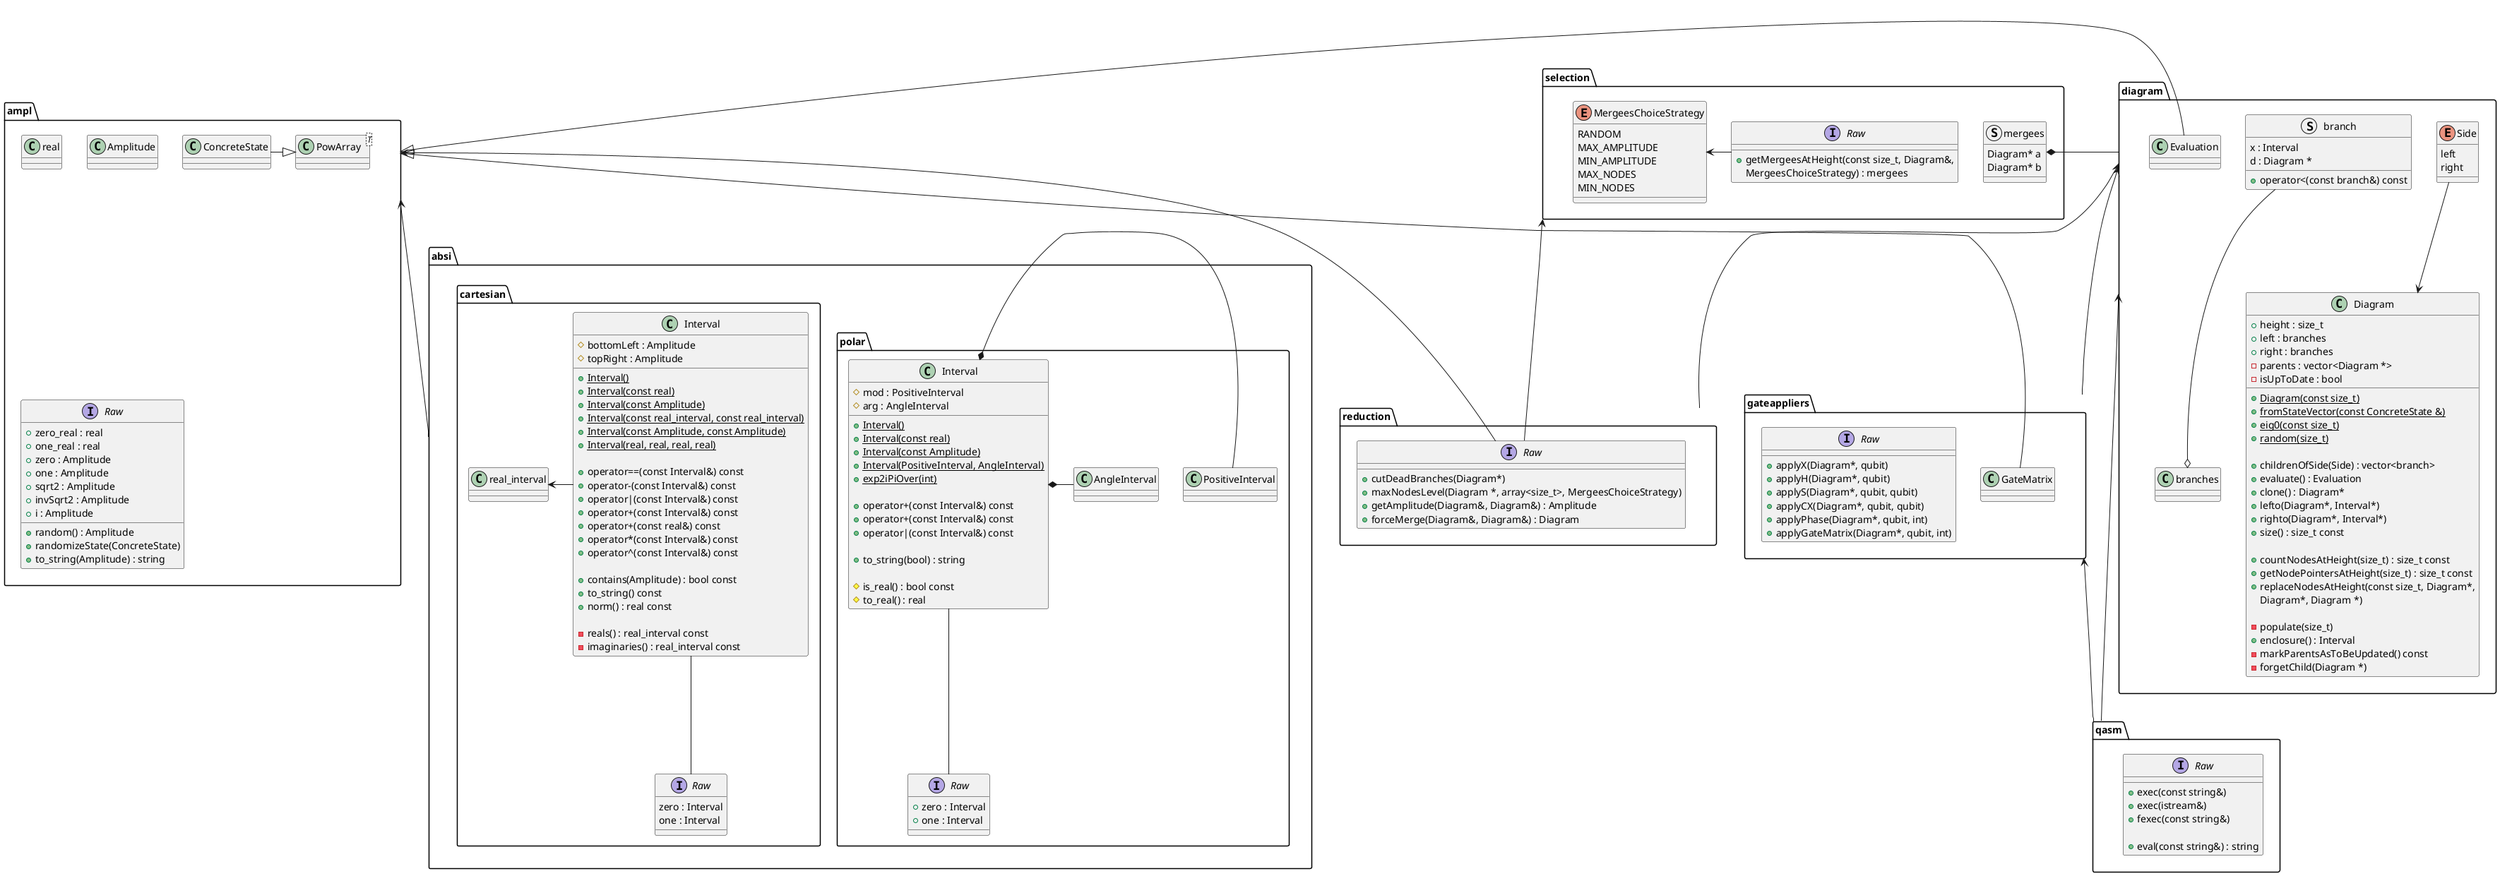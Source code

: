 @startuml Class diagram

' The "Raw" interface in a namespace refers to the functions and
' variables (most notably, constants) that are not related to any
' class or enum.

namespace ampl {
    class real
    class Amplitude

    interface Raw {
        + random() : Amplitude
        + randomizeState(ConcreteState)
        + to_string(Amplitude) : string

        + zero_real : real
        + one_real : real
        + zero : Amplitude
        + one : Amplitude
        + sqrt2 : Amplitude
        + invSqrt2 : Amplitude
        + i : Amplitude
    }

    class PowArray<T>
    class ConcreteState

    ConcreteState -|> PowArray
}

namespace absi {
    namespace polar {
        class PositiveInterval
        Interval *- PositiveInterval
        Interval *- AngleInterval

        class Interval {
            + {static} Interval()
            + {static} Interval(const real)
            + {static} Interval(const Amplitude)
            + {static} Interval(PositiveInterval, AngleInterval)
            + {static} exp2iPiOver(int)

            + operator+(const Interval&) const
            + operator+(const Interval&) const
            + operator|(const Interval&) const

            + to_string(bool) : string

            # is_real() : bool const
            # to_real() : real
            # mod : PositiveInterval
            # arg : AngleInterval
        }

        class AngleInterval

        interface Raw {
            + zero : Interval
            + one : Interval
        }

        Interval -- Raw
    }

    namespace cartesian {
        class real_interval

        class Interval {
            + {static} Interval()
            + {static} Interval(const real)
            + {static} Interval(const Amplitude)
            + {static} Interval(const real_interval, const real_interval)
            + {static} Interval(const Amplitude, const Amplitude)
            + {static} Interval(real, real, real, real)

            + operator==(const Interval&) const
            + operator-(const Interval&) const
            + operator|(const Interval&) const
            + operator+(const Interval&) const
            + operator+(const real&) const
            + operator*(const Interval&) const
            + operator^(const Interval&) const

            + contains(Amplitude) : bool const
            + to_string() const
            + norm() : real const

            - reals() : real_interval const
            - imaginaries() : real_interval const

            # bottomLeft : Amplitude
            # topRight : Amplitude
        }

        real_interval <- Interval
        interface Raw {
            zero : Interval
            one : Interval
        }

        Interval -- Raw
    }
}

ampl <-- absi

namespace diagram {
    enum Side {
        left
        right
    }
    Side --> Diagram

    struct branch {
        x : Interval
        d : Diagram *
        + operator<(const branch&) const
    }

    class branches
    branch --o branches

    class Evaluation

    ampl::PowArray <|- Evaluation

    class Diagram {
        + {static} Diagram(const size_t)
        + {static} fromStateVector(const ConcreteState &)
        + {static} eig0(const size_t)
        + {static} random(size_t)

        + childrenOfSide(Side) : vector<branch>
        + evaluate() : Evaluation
        + clone() : Diagram*
        + lefto(Diagram*, Interval*)
        + righto(Diagram*, Interval*)
        + size() : size_t const

        + countNodesAtHeight(size_t) : size_t const
        + getNodePointersAtHeight(size_t) : size_t const
        + replaceNodesAtHeight(const size_t, Diagram*,
            Diagram*, Diagram *)

        - populate(size_t)
        + enclosure() : Interval
        - markParentsAsToBeUpdated() const
        - forgetChild(Diagram *)

        + height : size_t
        + left : branches
        + right : branches
        - parents : vector<Diagram *>
        - isUpToDate : bool
    }
}

namespace gateappliers {
    interface Raw {
        + applyX(Diagram*, qubit)
        + applyH(Diagram*, qubit)
        + applyS(Diagram*, qubit, qubit)
        + applyCX(Diagram*, qubit, qubit)
        + applyPhase(Diagram*, qubit, int)
        + applyGateMatrix(Diagram*, qubit, int)
    }

    class GateMatrix

    ampl::PowMatrix <|- GateMatrix
}

diagram <-- gateappliers

namespace selection {
    enum MergeesChoiceStrategy
    {
        RANDOM
        MAX_AMPLITUDE
        MIN_AMPLITUDE
        MAX_NODES
        MIN_NODES
    }

    struct mergees {
        Diagram* a
        Diagram* b
    }
    mergees *- diagram::Diagram

    interface Raw {
        + getMergeesAtHeight(const size_t, Diagram&,
        MergeesChoiceStrategy) : mergees
    }

    MergeesChoiceStrategy <- Raw
}

namespace reduction {
    interface Raw {
        + cutDeadBranches(Diagram*)
        + maxNodesLevel(Diagram *, array<size_t>, MergeesChoiceStrategy)
        + getAmplitude(Diagram&, Diagram&) : Amplitude
        + forceMerge(Diagram&, Diagram&) : Diagram
    }

    selection::MergeesChoiceStrategy <- Raw
    ampl::Amplitude <- Raw
}

diagram <-- reduction

namespace qasm {
    interface Raw {
        + exec(const string&)
        + exec(istream&)
        + fexec(const string&)

        + eval(const string&) : string
    }
}

diagram <-- qasm
gateappliers <-- qasm

@enduml
